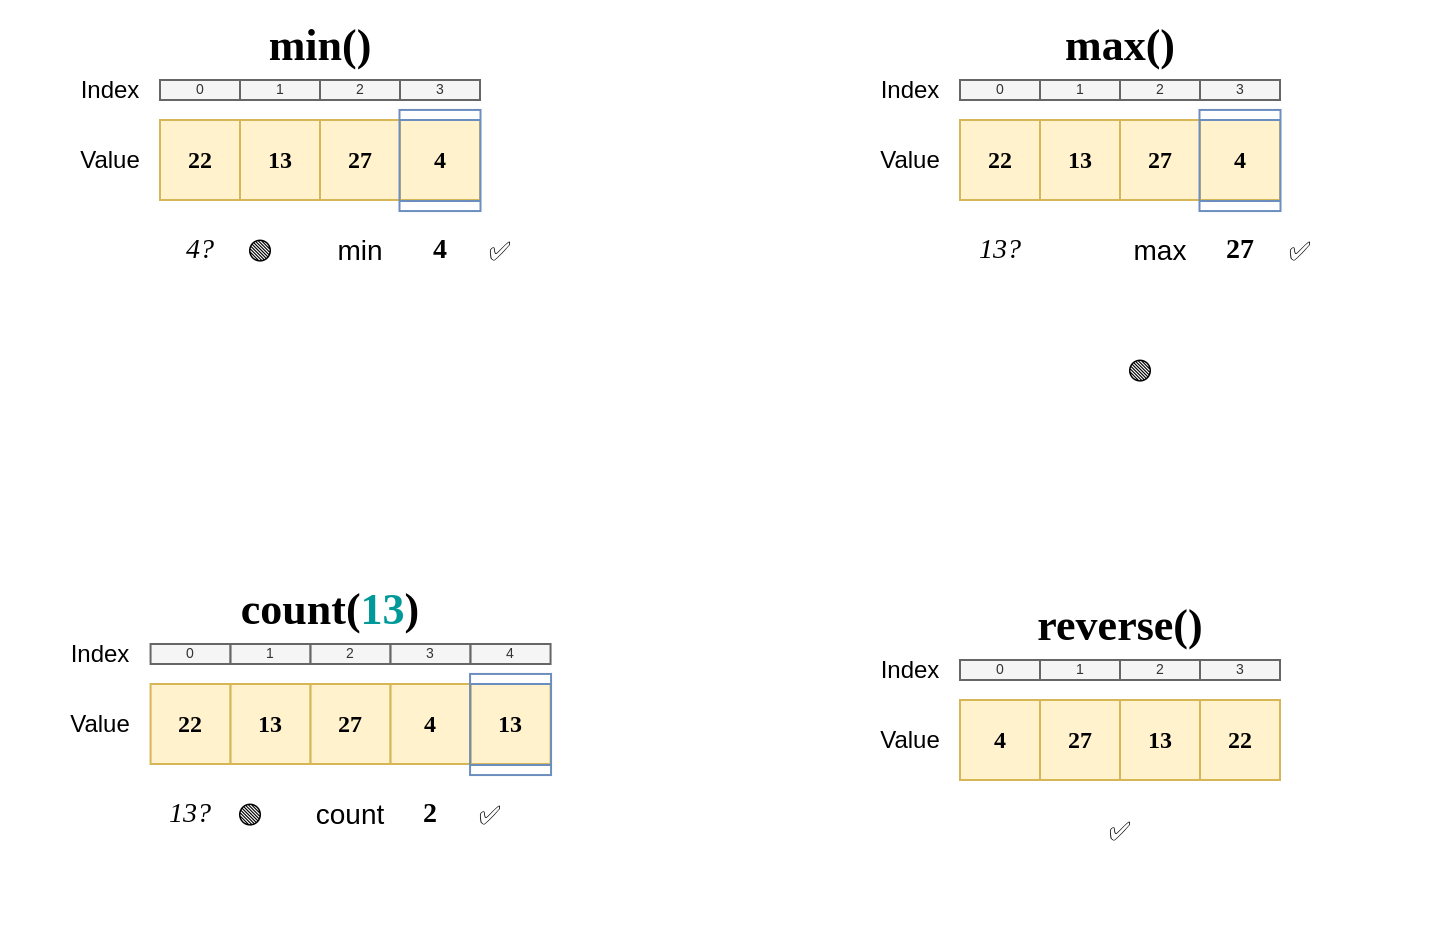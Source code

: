 <mxfile version="15.4.0" type="device"><diagram id="HNAP8XEPjkJDK_QEX08a" name="Page-1"><mxGraphModel dx="677" dy="389" grid="1" gridSize="10" guides="1" tooltips="1" connect="1" arrows="1" fold="1" page="1" pageScale="1" pageWidth="827" pageHeight="1169" math="0" shadow="0"><root><mxCell id="0"/><mxCell id="1" parent="0"/><mxCell id="ADlWHykQdR8u8xTTna8o-139" value="" style="rounded=0;whiteSpace=wrap;html=1;fontFamily=Jetbrains Mono;fontSize=13;fillColor=none;strokeColor=none;" parent="1" vertex="1"><mxGeometry x="205" y="542" width="320" height="160" as="geometry"/></mxCell><mxCell id="a-4p0rKQn7gbNJoL8XSS-19" value="13" style="rounded=0;whiteSpace=wrap;html=1;fillColor=#fff2cc;strokeColor=#d6b656;fontFamily=Jetbrains Mono;fontStyle=1" vertex="1" parent="1"><mxGeometry x="435.28" y="602" width="40" height="40" as="geometry"/></mxCell><mxCell id="ADlWHykQdR8u8xTTna8o-159" value="" style="rounded=0;whiteSpace=wrap;html=1;fontFamily=Jetbrains Mono;fontSize=13;fillColor=none;strokeColor=none;" parent="1" vertex="1"><mxGeometry x="600" y="550" width="320" height="160" as="geometry"/></mxCell><mxCell id="ADlWHykQdR8u8xTTna8o-95" value="" style="group" parent="1" vertex="1" connectable="0"><mxGeometry x="200" y="260" width="320" height="210" as="geometry"/></mxCell><mxCell id="ADlWHykQdR8u8xTTna8o-31" value="" style="rounded=0;whiteSpace=wrap;html=1;fontFamily=Jetbrains Mono;fontSize=13;fillColor=none;strokeColor=none;" parent="ADlWHykQdR8u8xTTna8o-95" vertex="1"><mxGeometry width="320" height="160" as="geometry"/></mxCell><mxCell id="ADlWHykQdR8u8xTTna8o-1" value="22" style="rounded=0;whiteSpace=wrap;html=1;fillColor=#fff2cc;strokeColor=#d6b656;fontFamily=Jetbrains Mono;fontStyle=1" parent="ADlWHykQdR8u8xTTna8o-95" vertex="1"><mxGeometry x="80" y="60" width="40" height="40" as="geometry"/></mxCell><mxCell id="ADlWHykQdR8u8xTTna8o-2" value="13" style="rounded=0;whiteSpace=wrap;html=1;fillColor=#fff2cc;strokeColor=#d6b656;fontFamily=Jetbrains Mono;fontStyle=1" parent="ADlWHykQdR8u8xTTna8o-95" vertex="1"><mxGeometry x="120" y="60" width="40" height="40" as="geometry"/></mxCell><mxCell id="ADlWHykQdR8u8xTTna8o-5" value="27" style="rounded=0;whiteSpace=wrap;html=1;fillColor=#fff2cc;strokeColor=#d6b656;fontFamily=Jetbrains Mono;fontStyle=1" parent="ADlWHykQdR8u8xTTna8o-95" vertex="1"><mxGeometry x="160" y="60" width="40" height="40" as="geometry"/></mxCell><mxCell id="ADlWHykQdR8u8xTTna8o-6" value="4" style="rounded=0;whiteSpace=wrap;html=1;fillColor=#fff2cc;strokeColor=#d6b656;fontFamily=Jetbrains Mono;fontStyle=1" parent="ADlWHykQdR8u8xTTna8o-95" vertex="1"><mxGeometry x="200" y="60" width="40" height="40" as="geometry"/></mxCell><mxCell id="ADlWHykQdR8u8xTTna8o-7" value="0" style="rounded=0;whiteSpace=wrap;html=1;fillColor=#f5f5f5;strokeColor=#666666;fontColor=#333333;fontSize=7;" parent="ADlWHykQdR8u8xTTna8o-95" vertex="1"><mxGeometry x="80" y="40" width="40" height="10" as="geometry"/></mxCell><mxCell id="ADlWHykQdR8u8xTTna8o-8" value="1" style="rounded=0;whiteSpace=wrap;html=1;fillColor=#f5f5f5;strokeColor=#666666;fontColor=#333333;fontSize=7;" parent="ADlWHykQdR8u8xTTna8o-95" vertex="1"><mxGeometry x="120" y="40" width="40" height="10" as="geometry"/></mxCell><mxCell id="ADlWHykQdR8u8xTTna8o-9" value="2" style="rounded=0;whiteSpace=wrap;html=1;fillColor=#f5f5f5;strokeColor=#666666;fontColor=#333333;fontSize=7;" parent="ADlWHykQdR8u8xTTna8o-95" vertex="1"><mxGeometry x="160" y="40" width="40" height="10" as="geometry"/></mxCell><mxCell id="ADlWHykQdR8u8xTTna8o-10" value="3" style="rounded=0;whiteSpace=wrap;html=1;fillColor=#f5f5f5;strokeColor=#666666;fontColor=#333333;fontSize=7;" parent="ADlWHykQdR8u8xTTna8o-95" vertex="1"><mxGeometry x="200" y="40" width="40" height="10" as="geometry"/></mxCell><mxCell id="ADlWHykQdR8u8xTTna8o-21" value="Index" style="text;html=1;strokeColor=none;fillColor=none;align=center;verticalAlign=middle;whiteSpace=wrap;rounded=0;" parent="ADlWHykQdR8u8xTTna8o-95" vertex="1"><mxGeometry x="34.72" y="38" width="40" height="14" as="geometry"/></mxCell><mxCell id="ADlWHykQdR8u8xTTna8o-22" value="Value" style="text;html=1;strokeColor=none;fillColor=none;align=center;verticalAlign=middle;whiteSpace=wrap;rounded=0;" parent="ADlWHykQdR8u8xTTna8o-95" vertex="1"><mxGeometry x="34.72" y="65" width="40" height="30" as="geometry"/></mxCell><mxCell id="ADlWHykQdR8u8xTTna8o-23" value="min()" style="text;html=1;strokeColor=none;fillColor=none;align=center;verticalAlign=middle;whiteSpace=wrap;rounded=0;fontFamily=Jetbrains Mono;fontStyle=1;fontSize=22;" parent="ADlWHykQdR8u8xTTna8o-95" vertex="1"><mxGeometry x="80" y="8" width="160" height="30" as="geometry"/></mxCell><mxCell id="ADlWHykQdR8u8xTTna8o-25" value="min" style="text;html=1;strokeColor=none;fillColor=none;align=center;verticalAlign=middle;whiteSpace=wrap;rounded=0;fontFamily=Helvetica;fontSize=14;fontStyle=0" parent="ADlWHykQdR8u8xTTna8o-95" vertex="1"><mxGeometry x="160" y="110" width="40" height="30" as="geometry"/></mxCell><mxCell id="ADlWHykQdR8u8xTTna8o-26" value="4?" style="text;html=1;strokeColor=none;fillColor=none;align=center;verticalAlign=middle;whiteSpace=wrap;rounded=0;fontFamily=Jetbrains Mono;fontSize=14;fontStyle=2" parent="ADlWHykQdR8u8xTTna8o-95" vertex="1"><mxGeometry x="80" y="110" width="40" height="30" as="geometry"/></mxCell><mxCell id="ADlWHykQdR8u8xTTna8o-27" value="🟢" style="text;html=1;strokeColor=none;fillColor=none;align=center;verticalAlign=middle;whiteSpace=wrap;rounded=0;fontFamily=Jetbrains Mono;fontSize=13;" parent="ADlWHykQdR8u8xTTna8o-95" vertex="1"><mxGeometry x="120" y="110" width="20" height="30" as="geometry"/></mxCell><mxCell id="ADlWHykQdR8u8xTTna8o-28" value="🔴" style="text;html=1;strokeColor=none;fillColor=none;align=center;verticalAlign=middle;whiteSpace=wrap;rounded=0;fontFamily=Jetbrains Mono;fontSize=13;" parent="ADlWHykQdR8u8xTTna8o-95" vertex="1"><mxGeometry x="120" y="180" width="20" height="30" as="geometry"/></mxCell><mxCell id="ADlWHykQdR8u8xTTna8o-43" value="" style="shape=process;whiteSpace=wrap;html=1;backgroundOutline=1;fontFamily=Jetbrains Mono;fontSize=22;rotation=90;fillColor=none;strokeColor=#6c8ebf;" parent="ADlWHykQdR8u8xTTna8o-95" vertex="1"><mxGeometry x="194.72" y="60" width="50.56" height="40.5" as="geometry"/></mxCell><mxCell id="ADlWHykQdR8u8xTTna8o-45" value="4" style="text;html=1;strokeColor=none;fillColor=none;align=center;verticalAlign=middle;whiteSpace=wrap;rounded=0;fontFamily=Jetbrains Mono;fontSize=14;fontStyle=1" parent="ADlWHykQdR8u8xTTna8o-95" vertex="1"><mxGeometry x="200" y="110" width="40" height="30" as="geometry"/></mxCell><mxCell id="ADlWHykQdR8u8xTTna8o-46" value="✅" style="text;html=1;strokeColor=none;fillColor=none;align=center;verticalAlign=middle;whiteSpace=wrap;rounded=0;fontFamily=Jetbrains Mono;fontSize=13;" parent="ADlWHykQdR8u8xTTna8o-95" vertex="1"><mxGeometry x="240" y="110" width="20" height="30" as="geometry"/></mxCell><mxCell id="ADlWHykQdR8u8xTTna8o-160" value="22" style="rounded=0;whiteSpace=wrap;html=1;fillColor=#fff2cc;strokeColor=#d6b656;fontFamily=Jetbrains Mono;fontStyle=1" parent="1" vertex="1"><mxGeometry x="800" y="610" width="40" height="40" as="geometry"/></mxCell><mxCell id="ADlWHykQdR8u8xTTna8o-161" value="13" style="rounded=0;whiteSpace=wrap;html=1;fillColor=#fff2cc;strokeColor=#d6b656;fontFamily=Jetbrains Mono;fontStyle=1" parent="1" vertex="1"><mxGeometry x="760" y="610" width="40" height="40" as="geometry"/></mxCell><mxCell id="ADlWHykQdR8u8xTTna8o-162" value="27" style="rounded=0;whiteSpace=wrap;html=1;fillColor=#fff2cc;strokeColor=#d6b656;fontFamily=Jetbrains Mono;fontStyle=1" parent="1" vertex="1"><mxGeometry x="720" y="610" width="40" height="40" as="geometry"/></mxCell><mxCell id="ADlWHykQdR8u8xTTna8o-163" value="4" style="rounded=0;whiteSpace=wrap;html=1;fillColor=#fff2cc;strokeColor=#d6b656;fontFamily=Jetbrains Mono;fontStyle=1" parent="1" vertex="1"><mxGeometry x="680" y="610" width="40" height="40" as="geometry"/></mxCell><mxCell id="ADlWHykQdR8u8xTTna8o-164" value="0" style="rounded=0;whiteSpace=wrap;html=1;fillColor=#f5f5f5;strokeColor=#666666;fontColor=#333333;fontSize=7;" parent="1" vertex="1"><mxGeometry x="680" y="590" width="40" height="10" as="geometry"/></mxCell><mxCell id="ADlWHykQdR8u8xTTna8o-165" value="1" style="rounded=0;whiteSpace=wrap;html=1;fillColor=#f5f5f5;strokeColor=#666666;fontColor=#333333;fontSize=7;" parent="1" vertex="1"><mxGeometry x="720" y="590" width="40" height="10" as="geometry"/></mxCell><mxCell id="ADlWHykQdR8u8xTTna8o-166" value="2" style="rounded=0;whiteSpace=wrap;html=1;fillColor=#f5f5f5;strokeColor=#666666;fontColor=#333333;fontSize=7;" parent="1" vertex="1"><mxGeometry x="760" y="590" width="40" height="10" as="geometry"/></mxCell><mxCell id="ADlWHykQdR8u8xTTna8o-167" value="3" style="rounded=0;whiteSpace=wrap;html=1;fillColor=#f5f5f5;strokeColor=#666666;fontColor=#333333;fontSize=7;" parent="1" vertex="1"><mxGeometry x="800" y="590" width="40" height="10" as="geometry"/></mxCell><mxCell id="ADlWHykQdR8u8xTTna8o-168" value="Index" style="text;html=1;strokeColor=none;fillColor=none;align=center;verticalAlign=middle;whiteSpace=wrap;rounded=0;" parent="1" vertex="1"><mxGeometry x="634.72" y="588" width="40" height="14" as="geometry"/></mxCell><mxCell id="ADlWHykQdR8u8xTTna8o-169" value="Value" style="text;html=1;strokeColor=none;fillColor=none;align=center;verticalAlign=middle;whiteSpace=wrap;rounded=0;" parent="1" vertex="1"><mxGeometry x="634.72" y="615" width="40" height="30" as="geometry"/></mxCell><mxCell id="ADlWHykQdR8u8xTTna8o-170" value="reverse()" style="text;html=1;strokeColor=none;fillColor=none;align=center;verticalAlign=middle;whiteSpace=wrap;rounded=0;fontFamily=Jetbrains Mono;fontStyle=1;fontSize=22;" parent="1" vertex="1"><mxGeometry x="680" y="558" width="160" height="30" as="geometry"/></mxCell><mxCell id="ADlWHykQdR8u8xTTna8o-76" value="" style="rounded=0;whiteSpace=wrap;html=1;fontFamily=Jetbrains Mono;fontSize=13;fillColor=none;strokeColor=none;" parent="1" vertex="1"><mxGeometry x="600" y="260" width="320" height="160" as="geometry"/></mxCell><mxCell id="ADlWHykQdR8u8xTTna8o-77" value="22" style="rounded=0;whiteSpace=wrap;html=1;fillColor=#fff2cc;strokeColor=#d6b656;fontFamily=Jetbrains Mono;fontStyle=1" parent="1" vertex="1"><mxGeometry x="680" y="320" width="40" height="40" as="geometry"/></mxCell><mxCell id="ADlWHykQdR8u8xTTna8o-78" value="13" style="rounded=0;whiteSpace=wrap;html=1;fillColor=#fff2cc;strokeColor=#d6b656;fontFamily=Jetbrains Mono;fontStyle=1" parent="1" vertex="1"><mxGeometry x="720" y="320" width="40" height="40" as="geometry"/></mxCell><mxCell id="ADlWHykQdR8u8xTTna8o-79" value="27" style="rounded=0;whiteSpace=wrap;html=1;fillColor=#fff2cc;strokeColor=#d6b656;fontFamily=Jetbrains Mono;fontStyle=1" parent="1" vertex="1"><mxGeometry x="760" y="320" width="40" height="40" as="geometry"/></mxCell><mxCell id="ADlWHykQdR8u8xTTna8o-80" value="4" style="rounded=0;whiteSpace=wrap;html=1;fillColor=#fff2cc;strokeColor=#d6b656;fontFamily=Jetbrains Mono;fontStyle=1" parent="1" vertex="1"><mxGeometry x="800" y="320" width="40" height="40" as="geometry"/></mxCell><mxCell id="ADlWHykQdR8u8xTTna8o-81" value="0" style="rounded=0;whiteSpace=wrap;html=1;fillColor=#f5f5f5;strokeColor=#666666;fontColor=#333333;fontSize=7;" parent="1" vertex="1"><mxGeometry x="680" y="300" width="40" height="10" as="geometry"/></mxCell><mxCell id="ADlWHykQdR8u8xTTna8o-82" value="1" style="rounded=0;whiteSpace=wrap;html=1;fillColor=#f5f5f5;strokeColor=#666666;fontColor=#333333;fontSize=7;" parent="1" vertex="1"><mxGeometry x="720" y="300" width="40" height="10" as="geometry"/></mxCell><mxCell id="ADlWHykQdR8u8xTTna8o-83" value="2" style="rounded=0;whiteSpace=wrap;html=1;fillColor=#f5f5f5;strokeColor=#666666;fontColor=#333333;fontSize=7;" parent="1" vertex="1"><mxGeometry x="760" y="300" width="40" height="10" as="geometry"/></mxCell><mxCell id="ADlWHykQdR8u8xTTna8o-84" value="3" style="rounded=0;whiteSpace=wrap;html=1;fillColor=#f5f5f5;strokeColor=#666666;fontColor=#333333;fontSize=7;" parent="1" vertex="1"><mxGeometry x="800" y="300" width="40" height="10" as="geometry"/></mxCell><mxCell id="ADlWHykQdR8u8xTTna8o-85" value="Index" style="text;html=1;strokeColor=none;fillColor=none;align=center;verticalAlign=middle;whiteSpace=wrap;rounded=0;" parent="1" vertex="1"><mxGeometry x="634.72" y="298" width="40" height="14" as="geometry"/></mxCell><mxCell id="ADlWHykQdR8u8xTTna8o-86" value="Value" style="text;html=1;strokeColor=none;fillColor=none;align=center;verticalAlign=middle;whiteSpace=wrap;rounded=0;" parent="1" vertex="1"><mxGeometry x="634.72" y="325" width="40" height="30" as="geometry"/></mxCell><mxCell id="ADlWHykQdR8u8xTTna8o-87" value="max()" style="text;html=1;strokeColor=none;fillColor=none;align=center;verticalAlign=middle;whiteSpace=wrap;rounded=0;fontFamily=Jetbrains Mono;fontStyle=1;fontSize=22;" parent="1" vertex="1"><mxGeometry x="680" y="268" width="160" height="30" as="geometry"/></mxCell><mxCell id="ADlWHykQdR8u8xTTna8o-88" value="max" style="text;html=1;strokeColor=none;fillColor=none;align=center;verticalAlign=middle;whiteSpace=wrap;rounded=0;fontFamily=Helvetica;fontSize=14;fontStyle=0" parent="1" vertex="1"><mxGeometry x="760" y="370" width="40" height="30" as="geometry"/></mxCell><mxCell id="ADlWHykQdR8u8xTTna8o-89" value="13?" style="text;html=1;strokeColor=none;fillColor=none;align=center;verticalAlign=middle;whiteSpace=wrap;rounded=0;fontFamily=Jetbrains Mono;fontSize=14;fontStyle=2" parent="1" vertex="1"><mxGeometry x="680" y="370" width="40" height="30" as="geometry"/></mxCell><mxCell id="ADlWHykQdR8u8xTTna8o-90" value="🟢" style="text;html=1;strokeColor=none;fillColor=none;align=center;verticalAlign=middle;whiteSpace=wrap;rounded=0;fontFamily=Jetbrains Mono;fontSize=13;" parent="1" vertex="1"><mxGeometry x="760" y="430" width="20" height="30" as="geometry"/></mxCell><mxCell id="ADlWHykQdR8u8xTTna8o-91" value="🔴" style="text;html=1;strokeColor=none;fillColor=none;align=center;verticalAlign=middle;whiteSpace=wrap;rounded=0;fontFamily=Jetbrains Mono;fontSize=13;" parent="1" vertex="1"><mxGeometry x="720" y="370" width="20" height="30" as="geometry"/></mxCell><mxCell id="ADlWHykQdR8u8xTTna8o-92" value="" style="shape=process;whiteSpace=wrap;html=1;backgroundOutline=1;fontFamily=Jetbrains Mono;fontSize=22;rotation=90;fillColor=none;strokeColor=#6c8ebf;" parent="1" vertex="1"><mxGeometry x="794.72" y="320" width="50.56" height="40.5" as="geometry"/></mxCell><mxCell id="ADlWHykQdR8u8xTTna8o-93" value="27" style="text;html=1;strokeColor=none;fillColor=none;align=center;verticalAlign=middle;whiteSpace=wrap;rounded=0;fontFamily=Jetbrains Mono;fontSize=14;fontStyle=1" parent="1" vertex="1"><mxGeometry x="800" y="370" width="40" height="30" as="geometry"/></mxCell><mxCell id="ADlWHykQdR8u8xTTna8o-94" value="✅" style="text;html=1;strokeColor=none;fillColor=none;align=center;verticalAlign=middle;whiteSpace=wrap;rounded=0;fontFamily=Jetbrains Mono;fontSize=13;" parent="1" vertex="1"><mxGeometry x="840" y="370" width="20" height="30" as="geometry"/></mxCell><mxCell id="ADlWHykQdR8u8xTTna8o-140" value="22" style="rounded=0;whiteSpace=wrap;html=1;fillColor=#fff2cc;strokeColor=#d6b656;fontFamily=Jetbrains Mono;fontStyle=1" parent="1" vertex="1"><mxGeometry x="275.28" y="602" width="40" height="40" as="geometry"/></mxCell><mxCell id="ADlWHykQdR8u8xTTna8o-141" value="13" style="rounded=0;whiteSpace=wrap;html=1;fillColor=#fff2cc;strokeColor=#d6b656;fontFamily=Jetbrains Mono;fontStyle=1" parent="1" vertex="1"><mxGeometry x="315.28" y="602" width="40" height="40" as="geometry"/></mxCell><mxCell id="ADlWHykQdR8u8xTTna8o-142" value="27" style="rounded=0;whiteSpace=wrap;html=1;fillColor=#fff2cc;strokeColor=#d6b656;fontFamily=Jetbrains Mono;fontStyle=1" parent="1" vertex="1"><mxGeometry x="355.28" y="602" width="40" height="40" as="geometry"/></mxCell><mxCell id="ADlWHykQdR8u8xTTna8o-143" value="4" style="rounded=0;whiteSpace=wrap;html=1;fillColor=#fff2cc;strokeColor=#d6b656;fontFamily=Jetbrains Mono;fontStyle=1" parent="1" vertex="1"><mxGeometry x="395.28" y="602" width="40" height="40" as="geometry"/></mxCell><mxCell id="ADlWHykQdR8u8xTTna8o-144" value="0" style="rounded=0;whiteSpace=wrap;html=1;fillColor=#f5f5f5;strokeColor=#666666;fontColor=#333333;fontSize=7;" parent="1" vertex="1"><mxGeometry x="275.28" y="582" width="40" height="10" as="geometry"/></mxCell><mxCell id="ADlWHykQdR8u8xTTna8o-145" value="1" style="rounded=0;whiteSpace=wrap;html=1;fillColor=#f5f5f5;strokeColor=#666666;fontColor=#333333;fontSize=7;" parent="1" vertex="1"><mxGeometry x="315.28" y="582" width="40" height="10" as="geometry"/></mxCell><mxCell id="ADlWHykQdR8u8xTTna8o-146" value="2" style="rounded=0;whiteSpace=wrap;html=1;fillColor=#f5f5f5;strokeColor=#666666;fontColor=#333333;fontSize=7;" parent="1" vertex="1"><mxGeometry x="355.28" y="582" width="40" height="10" as="geometry"/></mxCell><mxCell id="ADlWHykQdR8u8xTTna8o-147" value="3" style="rounded=0;whiteSpace=wrap;html=1;fillColor=#f5f5f5;strokeColor=#666666;fontColor=#333333;fontSize=7;" parent="1" vertex="1"><mxGeometry x="395.28" y="582" width="40" height="10" as="geometry"/></mxCell><mxCell id="ADlWHykQdR8u8xTTna8o-148" value="Index" style="text;html=1;strokeColor=none;fillColor=none;align=center;verticalAlign=middle;whiteSpace=wrap;rounded=0;" parent="1" vertex="1"><mxGeometry x="230.0" y="580" width="40" height="14" as="geometry"/></mxCell><mxCell id="ADlWHykQdR8u8xTTna8o-149" value="Value" style="text;html=1;strokeColor=none;fillColor=none;align=center;verticalAlign=middle;whiteSpace=wrap;rounded=0;" parent="1" vertex="1"><mxGeometry x="230.0" y="607" width="40" height="30" as="geometry"/></mxCell><mxCell id="ADlWHykQdR8u8xTTna8o-150" value="count(&lt;font color=&quot;#009999&quot;&gt;13&lt;/font&gt;)" style="text;html=1;strokeColor=none;fillColor=none;align=center;verticalAlign=middle;whiteSpace=wrap;rounded=0;fontFamily=Jetbrains Mono;fontStyle=1;fontSize=22;" parent="1" vertex="1"><mxGeometry x="270" y="550" width="190" height="30" as="geometry"/></mxCell><mxCell id="ADlWHykQdR8u8xTTna8o-151" value="count" style="text;html=1;strokeColor=none;fillColor=none;align=center;verticalAlign=middle;whiteSpace=wrap;rounded=0;fontFamily=Helvetica;fontSize=14;fontStyle=0" parent="1" vertex="1"><mxGeometry x="355.28" y="652" width="40" height="30" as="geometry"/></mxCell><mxCell id="ADlWHykQdR8u8xTTna8o-152" value="13?" style="text;html=1;strokeColor=none;fillColor=none;align=center;verticalAlign=middle;whiteSpace=wrap;rounded=0;fontFamily=Jetbrains Mono;fontSize=14;fontStyle=2" parent="1" vertex="1"><mxGeometry x="275.28" y="652" width="40" height="30" as="geometry"/></mxCell><mxCell id="ADlWHykQdR8u8xTTna8o-153" value="🟢" style="text;html=1;strokeColor=none;fillColor=none;align=center;verticalAlign=middle;whiteSpace=wrap;rounded=0;fontFamily=Jetbrains Mono;fontSize=13;" parent="1" vertex="1"><mxGeometry x="315.28" y="652" width="20" height="30" as="geometry"/></mxCell><mxCell id="ADlWHykQdR8u8xTTna8o-154" value="🔴" style="text;html=1;strokeColor=none;fillColor=none;align=center;verticalAlign=middle;whiteSpace=wrap;rounded=0;fontFamily=Jetbrains Mono;fontSize=13;" parent="1" vertex="1"><mxGeometry x="315.28" y="702" width="20" height="30" as="geometry"/></mxCell><mxCell id="ADlWHykQdR8u8xTTna8o-155" value="" style="shape=process;whiteSpace=wrap;html=1;backgroundOutline=1;fontFamily=Jetbrains Mono;fontSize=22;rotation=90;fillColor=none;strokeColor=#6c8ebf;" parent="1" vertex="1"><mxGeometry x="430" y="602" width="50.56" height="40.5" as="geometry"/></mxCell><mxCell id="ADlWHykQdR8u8xTTna8o-156" value="2" style="text;html=1;strokeColor=none;fillColor=none;align=center;verticalAlign=middle;whiteSpace=wrap;rounded=0;fontFamily=Jetbrains Mono;fontSize=14;fontStyle=1" parent="1" vertex="1"><mxGeometry x="395.28" y="652" width="40" height="30" as="geometry"/></mxCell><mxCell id="ADlWHykQdR8u8xTTna8o-157" value="✅" style="text;html=1;strokeColor=none;fillColor=none;align=center;verticalAlign=middle;whiteSpace=wrap;rounded=0;fontFamily=Jetbrains Mono;fontSize=13;" parent="1" vertex="1"><mxGeometry x="435.28" y="652" width="20" height="30" as="geometry"/></mxCell><mxCell id="a-4p0rKQn7gbNJoL8XSS-20" value="4" style="rounded=0;whiteSpace=wrap;html=1;fillColor=#f5f5f5;strokeColor=#666666;fontColor=#333333;fontSize=7;" vertex="1" parent="1"><mxGeometry x="435.28" y="582" width="40" height="10" as="geometry"/></mxCell><mxCell id="a-4p0rKQn7gbNJoL8XSS-23" value="✅" style="text;html=1;strokeColor=none;fillColor=none;align=center;verticalAlign=middle;whiteSpace=wrap;rounded=0;fontFamily=Jetbrains Mono;fontSize=13;" vertex="1" parent="1"><mxGeometry x="750" y="660" width="20" height="30" as="geometry"/></mxCell></root></mxGraphModel></diagram></mxfile>